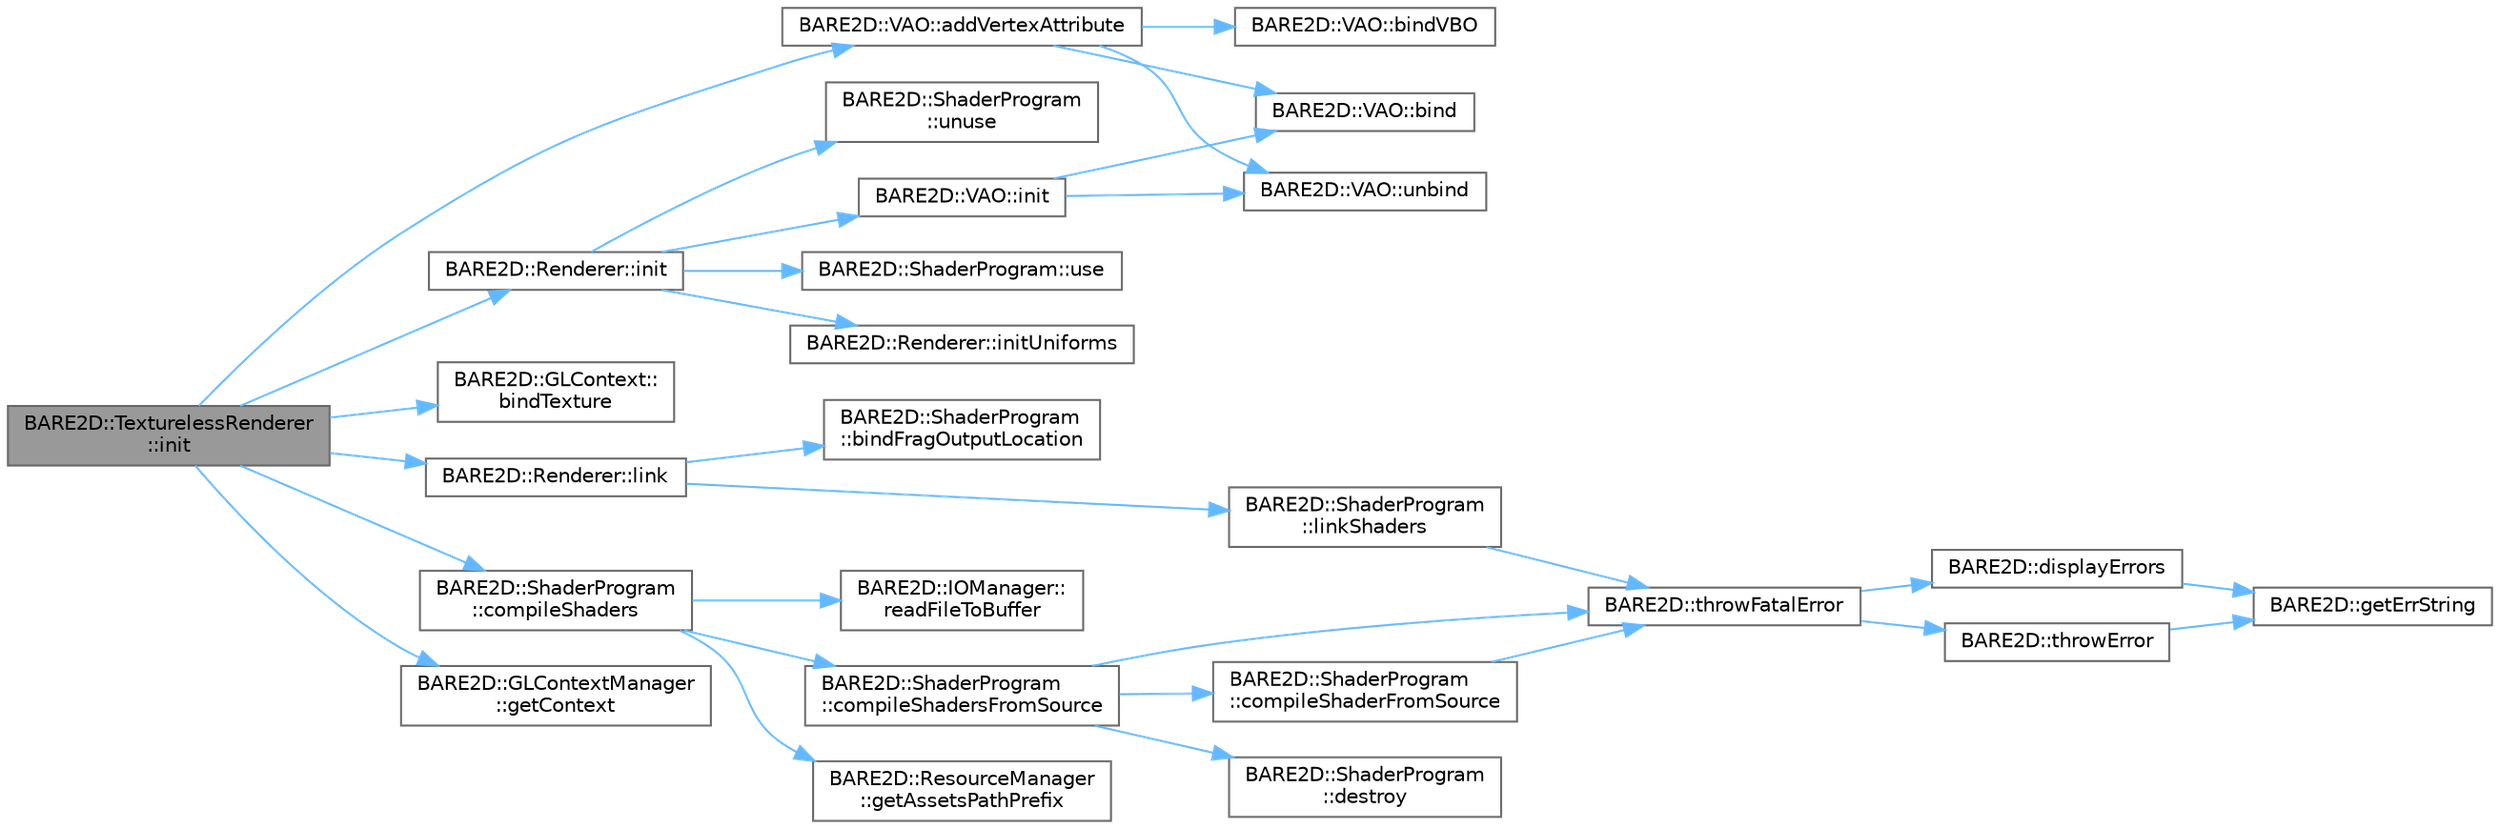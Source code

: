 digraph "BARE2D::TexturelessRenderer::init"
{
 // INTERACTIVE_SVG=YES
 // LATEX_PDF_SIZE
  bgcolor="transparent";
  edge [fontname=Helvetica,fontsize=10,labelfontname=Helvetica,labelfontsize=10];
  node [fontname=Helvetica,fontsize=10,shape=box,height=0.2,width=0.4];
  rankdir="LR";
  Node1 [label="BARE2D::TexturelessRenderer\l::init",height=0.2,width=0.4,color="gray40", fillcolor="grey60", style="filled", fontcolor="black",tooltip="Initializes all necessary bits of the renderer."];
  Node1 -> Node2 [color="steelblue1",style="solid"];
  Node2 [label="BARE2D::VAO::addVertexAttribute",height=0.2,width=0.4,color="grey40", fillcolor="white", style="filled",URL="$class_b_a_r_e2_d_1_1_v_a_o.html#a96ee05539c58614ee273b7df85143804",tooltip="Wrapper for glVertexAttribPointer - Adds an attribute to the VBO - each vertex data slot will gain so..."];
  Node2 -> Node3 [color="steelblue1",style="solid"];
  Node3 [label="BARE2D::VAO::bind",height=0.2,width=0.4,color="grey40", fillcolor="white", style="filled",URL="$class_b_a_r_e2_d_1_1_v_a_o.html#a61c99f69bf5feb2ac95189381a48e638",tooltip="Binds this vertex array object."];
  Node2 -> Node4 [color="steelblue1",style="solid"];
  Node4 [label="BARE2D::VAO::bindVBO",height=0.2,width=0.4,color="grey40", fillcolor="white", style="filled",URL="$class_b_a_r_e2_d_1_1_v_a_o.html#aaaec16d98be94aa5cfed015df40dda70",tooltip="Binds the VAO's VBO."];
  Node2 -> Node5 [color="steelblue1",style="solid"];
  Node5 [label="BARE2D::VAO::unbind",height=0.2,width=0.4,color="grey40", fillcolor="white", style="filled",URL="$class_b_a_r_e2_d_1_1_v_a_o.html#a6c224737a43f43dbe7c9e25ecd47d1da",tooltip="Unbinds the vao."];
  Node1 -> Node6 [color="steelblue1",style="solid"];
  Node6 [label="BARE2D::GLContext::\lbindTexture",height=0.2,width=0.4,color="grey40", fillcolor="white", style="filled",URL="$class_b_a_r_e2_d_1_1_g_l_context.html#a1815cdbe70cc6fdbc66ec69a7131b5be",tooltip="Binds a texture to target in the currently active texture slot."];
  Node1 -> Node7 [color="steelblue1",style="solid"];
  Node7 [label="BARE2D::ShaderProgram\l::compileShaders",height=0.2,width=0.4,color="grey40", fillcolor="white", style="filled",URL="$class_b_a_r_e2_d_1_1_shader_program.html#acf78cf9b4988abf40d62d67471a168a3",tooltip="Compiles the shaders. Does not link them."];
  Node7 -> Node8 [color="steelblue1",style="solid"];
  Node8 [label="BARE2D::ShaderProgram\l::compileShadersFromSource",height=0.2,width=0.4,color="grey40", fillcolor="white", style="filled",URL="$class_b_a_r_e2_d_1_1_shader_program.html#a805e1e0c2b0ecd5d9625deed62d45c1c",tooltip="Similar to compileShaders, this just compiles the shaders."];
  Node8 -> Node9 [color="steelblue1",style="solid"];
  Node9 [label="BARE2D::ShaderProgram\l::compileShaderFromSource",height=0.2,width=0.4,color="grey40", fillcolor="white", style="filled",URL="$class_b_a_r_e2_d_1_1_shader_program.html#a2b1206fc5359147dbce6be72051d44c6",tooltip="Compiles a shader from source with OpenGL id."];
  Node9 -> Node10 [color="steelblue1",style="solid"];
  Node10 [label="BARE2D::throwFatalError",height=0.2,width=0.4,color="grey40", fillcolor="white", style="filled",URL="$namespace_b_a_r_e2_d.html#aed4332e42208fed2905a8b0845dad4d1",tooltip="Throws an error (fatal). Also calls displayErrors and exits the program."];
  Node10 -> Node11 [color="steelblue1",style="solid"];
  Node11 [label="BARE2D::displayErrors",height=0.2,width=0.4,color="grey40", fillcolor="white", style="filled",URL="$namespace_b_a_r_e2_d.html#a8d6a0fa02837ab9ebba5b67cc21f9e35",tooltip="Displays the latest thrown errors (really just all the thrown errors) in the console."];
  Node11 -> Node12 [color="steelblue1",style="solid"];
  Node12 [label="BARE2D::getErrString",height=0.2,width=0.4,color="grey40", fillcolor="white", style="filled",URL="$namespace_b_a_r_e2_d.html#a7951c5decc1f7edc3c4f78ed2f579c85",tooltip="Returns the string representing/explaining the error that occurred."];
  Node10 -> Node13 [color="steelblue1",style="solid"];
  Node13 [label="BARE2D::throwError",height=0.2,width=0.4,color="grey40", fillcolor="white", style="filled",URL="$namespace_b_a_r_e2_d.html#a0d8f8a98bf559e6d2eda28ae744f486c",tooltip="Throws an error silently. Adds it to the pile."];
  Node13 -> Node12 [color="steelblue1",style="solid"];
  Node8 -> Node14 [color="steelblue1",style="solid"];
  Node14 [label="BARE2D::ShaderProgram\l::destroy",height=0.2,width=0.4,color="grey40", fillcolor="white", style="filled",URL="$class_b_a_r_e2_d_1_1_shader_program.html#a5b58eb971ff8352683380938e263e9ad",tooltip="Releases all bound objects and deletes any allocated stuff."];
  Node8 -> Node10 [color="steelblue1",style="solid"];
  Node7 -> Node15 [color="steelblue1",style="solid"];
  Node15 [label="BARE2D::ResourceManager\l::getAssetsPathPrefix",height=0.2,width=0.4,color="grey40", fillcolor="white", style="filled",URL="$class_b_a_r_e2_d_1_1_resource_manager.html#a1a07f9d4bebd35321669d3fb0049962e",tooltip="Returns the assets path prefix. Pretty simple."];
  Node7 -> Node16 [color="steelblue1",style="solid"];
  Node16 [label="BARE2D::IOManager::\lreadFileToBuffer",height=0.2,width=0.4,color="grey40", fillcolor="white", style="filled",URL="$class_b_a_r_e2_d_1_1_i_o_manager.html#a41811805a88efeab7589a0e0c9015f90",tooltip="Loads a file into a buffer."];
  Node1 -> Node17 [color="steelblue1",style="solid"];
  Node17 [label="BARE2D::GLContextManager\l::getContext",height=0.2,width=0.4,color="grey40", fillcolor="white", style="filled",URL="$class_b_a_r_e2_d_1_1_g_l_context_manager.html#a733646522bf07c33576f9a1e0bb76c28",tooltip=" "];
  Node1 -> Node18 [color="steelblue1",style="solid"];
  Node18 [label="BARE2D::Renderer::init",height=0.2,width=0.4,color="grey40", fillcolor="white", style="filled",URL="$class_b_a_r_e2_d_1_1_renderer.html#addafa95f7a6f451e359d1300031bdde1",tooltip="Initializes all necessary bits of the renderer."];
  Node18 -> Node19 [color="steelblue1",style="solid"];
  Node19 [label="BARE2D::VAO::init",height=0.2,width=0.4,color="grey40", fillcolor="white", style="filled",URL="$class_b_a_r_e2_d_1_1_v_a_o.html#a95e6c292d64ff927870783e464ad49cd",tooltip="Initializes the necessary components, combining the VBO and VAO."];
  Node19 -> Node3 [color="steelblue1",style="solid"];
  Node19 -> Node5 [color="steelblue1",style="solid"];
  Node18 -> Node20 [color="steelblue1",style="solid"];
  Node20 [label="BARE2D::Renderer::initUniforms",height=0.2,width=0.4,color="grey40", fillcolor="white", style="filled",URL="$class_b_a_r_e2_d_1_1_renderer.html#a371f0d8b66a1fecb592b6d8b2b3cb1a0",tooltip="Initializes all uniforms, such as colour attachments, depth attachments, etc."];
  Node18 -> Node21 [color="steelblue1",style="solid"];
  Node21 [label="BARE2D::ShaderProgram\l::unuse",height=0.2,width=0.4,color="grey40", fillcolor="white", style="filled",URL="$class_b_a_r_e2_d_1_1_shader_program.html#a7847844b8a2e5ab0677340b47d180841",tooltip="Deactivates this shader program."];
  Node18 -> Node22 [color="steelblue1",style="solid"];
  Node22 [label="BARE2D::ShaderProgram::use",height=0.2,width=0.4,color="grey40", fillcolor="white", style="filled",URL="$class_b_a_r_e2_d_1_1_shader_program.html#a8687213986c6f5633887609e8169b24e",tooltip="Activates this shader program for the renderer to use."];
  Node1 -> Node23 [color="steelblue1",style="solid"];
  Node23 [label="BARE2D::Renderer::link",height=0.2,width=0.4,color="grey40", fillcolor="white", style="filled",URL="$class_b_a_r_e2_d_1_1_renderer.html#a5ff18e853da7784b3085181c5e52e8ac",tooltip=" "];
  Node23 -> Node24 [color="steelblue1",style="solid"];
  Node24 [label="BARE2D::ShaderProgram\l::bindFragOutputLocation",height=0.2,width=0.4,color="grey40", fillcolor="white", style="filled",URL="$class_b_a_r_e2_d_1_1_shader_program.html#a05a721b577417d9d28bf0cec20896e16",tooltip="A call to glBindFragDataLocation() - Causes an output variable of the fragment shader to output to a ..."];
  Node23 -> Node25 [color="steelblue1",style="solid"];
  Node25 [label="BARE2D::ShaderProgram\l::linkShaders",height=0.2,width=0.4,color="grey40", fillcolor="white", style="filled",URL="$class_b_a_r_e2_d_1_1_shader_program.html#a096bc5e267753d6054aa8039e4cc44a9",tooltip="Links the compiled shaders together to create a coherent shader program."];
  Node25 -> Node10 [color="steelblue1",style="solid"];
}
